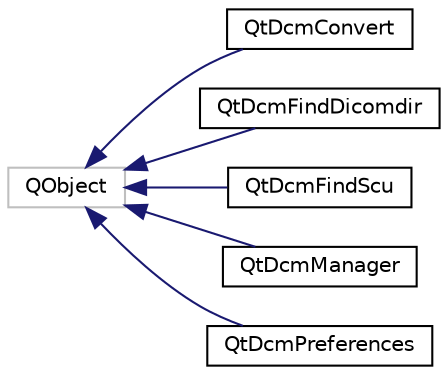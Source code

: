 digraph "Graphical Class Hierarchy"
{
  edge [fontname="Helvetica",fontsize="10",labelfontname="Helvetica",labelfontsize="10"];
  node [fontname="Helvetica",fontsize="10",shape=record];
  rankdir="LR";
  Node1 [label="QObject",height=0.2,width=0.4,color="grey75", fillcolor="white", style="filled"];
  Node1 -> Node2 [dir="back",color="midnightblue",fontsize="10",style="solid",fontname="Helvetica"];
  Node2 [label="QtDcmConvert",height=0.2,width=0.4,color="black", fillcolor="white", style="filled",URL="$classQtDcmConvert.html"];
  Node1 -> Node3 [dir="back",color="midnightblue",fontsize="10",style="solid",fontname="Helvetica"];
  Node3 [label="QtDcmFindDicomdir",height=0.2,width=0.4,color="black", fillcolor="white", style="filled",URL="$classQtDcmFindDicomdir.html"];
  Node1 -> Node4 [dir="back",color="midnightblue",fontsize="10",style="solid",fontname="Helvetica"];
  Node4 [label="QtDcmFindScu",height=0.2,width=0.4,color="black", fillcolor="white", style="filled",URL="$classQtDcmFindScu.html"];
  Node1 -> Node5 [dir="back",color="midnightblue",fontsize="10",style="solid",fontname="Helvetica"];
  Node5 [label="QtDcmManager",height=0.2,width=0.4,color="black", fillcolor="white", style="filled",URL="$classQtDcmManager.html",tooltip="This class is in charge of the different process (dcm2nii), pacs query/retrieve (dcm4chee), temporary directory creation and removing, PACS server settings. "];
  Node1 -> Node6 [dir="back",color="midnightblue",fontsize="10",style="solid",fontname="Helvetica"];
  Node6 [label="QtDcmPreferences",height=0.2,width=0.4,color="black", fillcolor="white", style="filled",URL="$classQtDcmPreferences.html",tooltip="Class that manages the settings of QtDcm. "];
}
